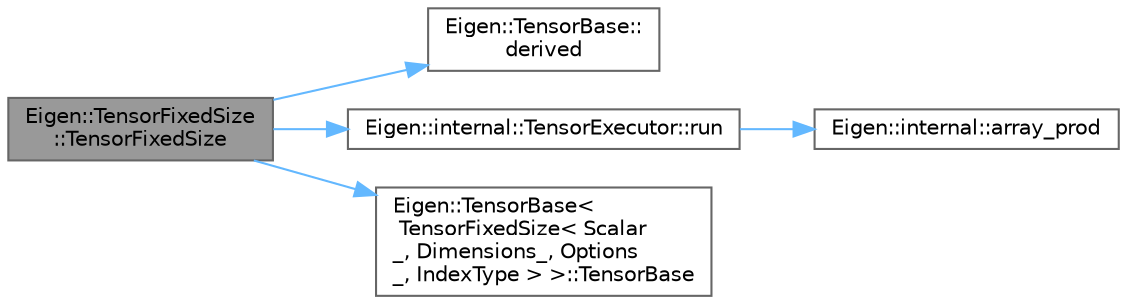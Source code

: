digraph "Eigen::TensorFixedSize::TensorFixedSize"
{
 // LATEX_PDF_SIZE
  bgcolor="transparent";
  edge [fontname=Helvetica,fontsize=10,labelfontname=Helvetica,labelfontsize=10];
  node [fontname=Helvetica,fontsize=10,shape=box,height=0.2,width=0.4];
  rankdir="LR";
  Node1 [id="Node000001",label="Eigen::TensorFixedSize\l::TensorFixedSize",height=0.2,width=0.4,color="gray40", fillcolor="grey60", style="filled", fontcolor="black",tooltip=" "];
  Node1 -> Node2 [id="edge1_Node000001_Node000002",color="steelblue1",style="solid",tooltip=" "];
  Node2 [id="Node000002",label="Eigen::TensorBase::\lderived",height=0.2,width=0.4,color="grey40", fillcolor="white", style="filled",URL="$class_eigen_1_1_tensor_base.html#a6d8b7c3408cde9a1ac49de0230febf0a",tooltip=" "];
  Node1 -> Node3 [id="edge2_Node000001_Node000003",color="steelblue1",style="solid",tooltip=" "];
  Node3 [id="Node000003",label="Eigen::internal::TensorExecutor::run",height=0.2,width=0.4,color="grey40", fillcolor="white", style="filled",URL="$class_eigen_1_1internal_1_1_tensor_executor.html#a2746f3ea9258215fe221288ec352c0bc",tooltip=" "];
  Node3 -> Node4 [id="edge3_Node000003_Node000004",color="steelblue1",style="solid",tooltip=" "];
  Node4 [id="Node000004",label="Eigen::internal::array_prod",height=0.2,width=0.4,color="grey40", fillcolor="white", style="filled",URL="$namespace_eigen_1_1internal.html#a3b99e338d92a91c8b3f89d32d0ca2c39",tooltip=" "];
  Node1 -> Node5 [id="edge4_Node000001_Node000005",color="steelblue1",style="solid",tooltip=" "];
  Node5 [id="Node000005",label="Eigen::TensorBase\<\l TensorFixedSize\< Scalar\l_, Dimensions_, Options\l_, IndexType \> \>::TensorBase",height=0.2,width=0.4,color="grey40", fillcolor="white", style="filled",URL="$class_eigen_1_1_tensor_base.html#a3574ea5c818fe3a123bccc1e5474d705",tooltip=" "];
}
